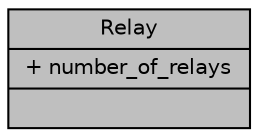 digraph "Relay"
{
 // LATEX_PDF_SIZE
  edge [fontname="Helvetica",fontsize="10",labelfontname="Helvetica",labelfontsize="10"];
  node [fontname="Helvetica",fontsize="10",shape=record];
  Node1 [label="{Relay\n|+ number_of_relays\l|}",height=0.2,width=0.4,color="black", fillcolor="grey75", style="filled", fontcolor="black",tooltip=" "];
}
